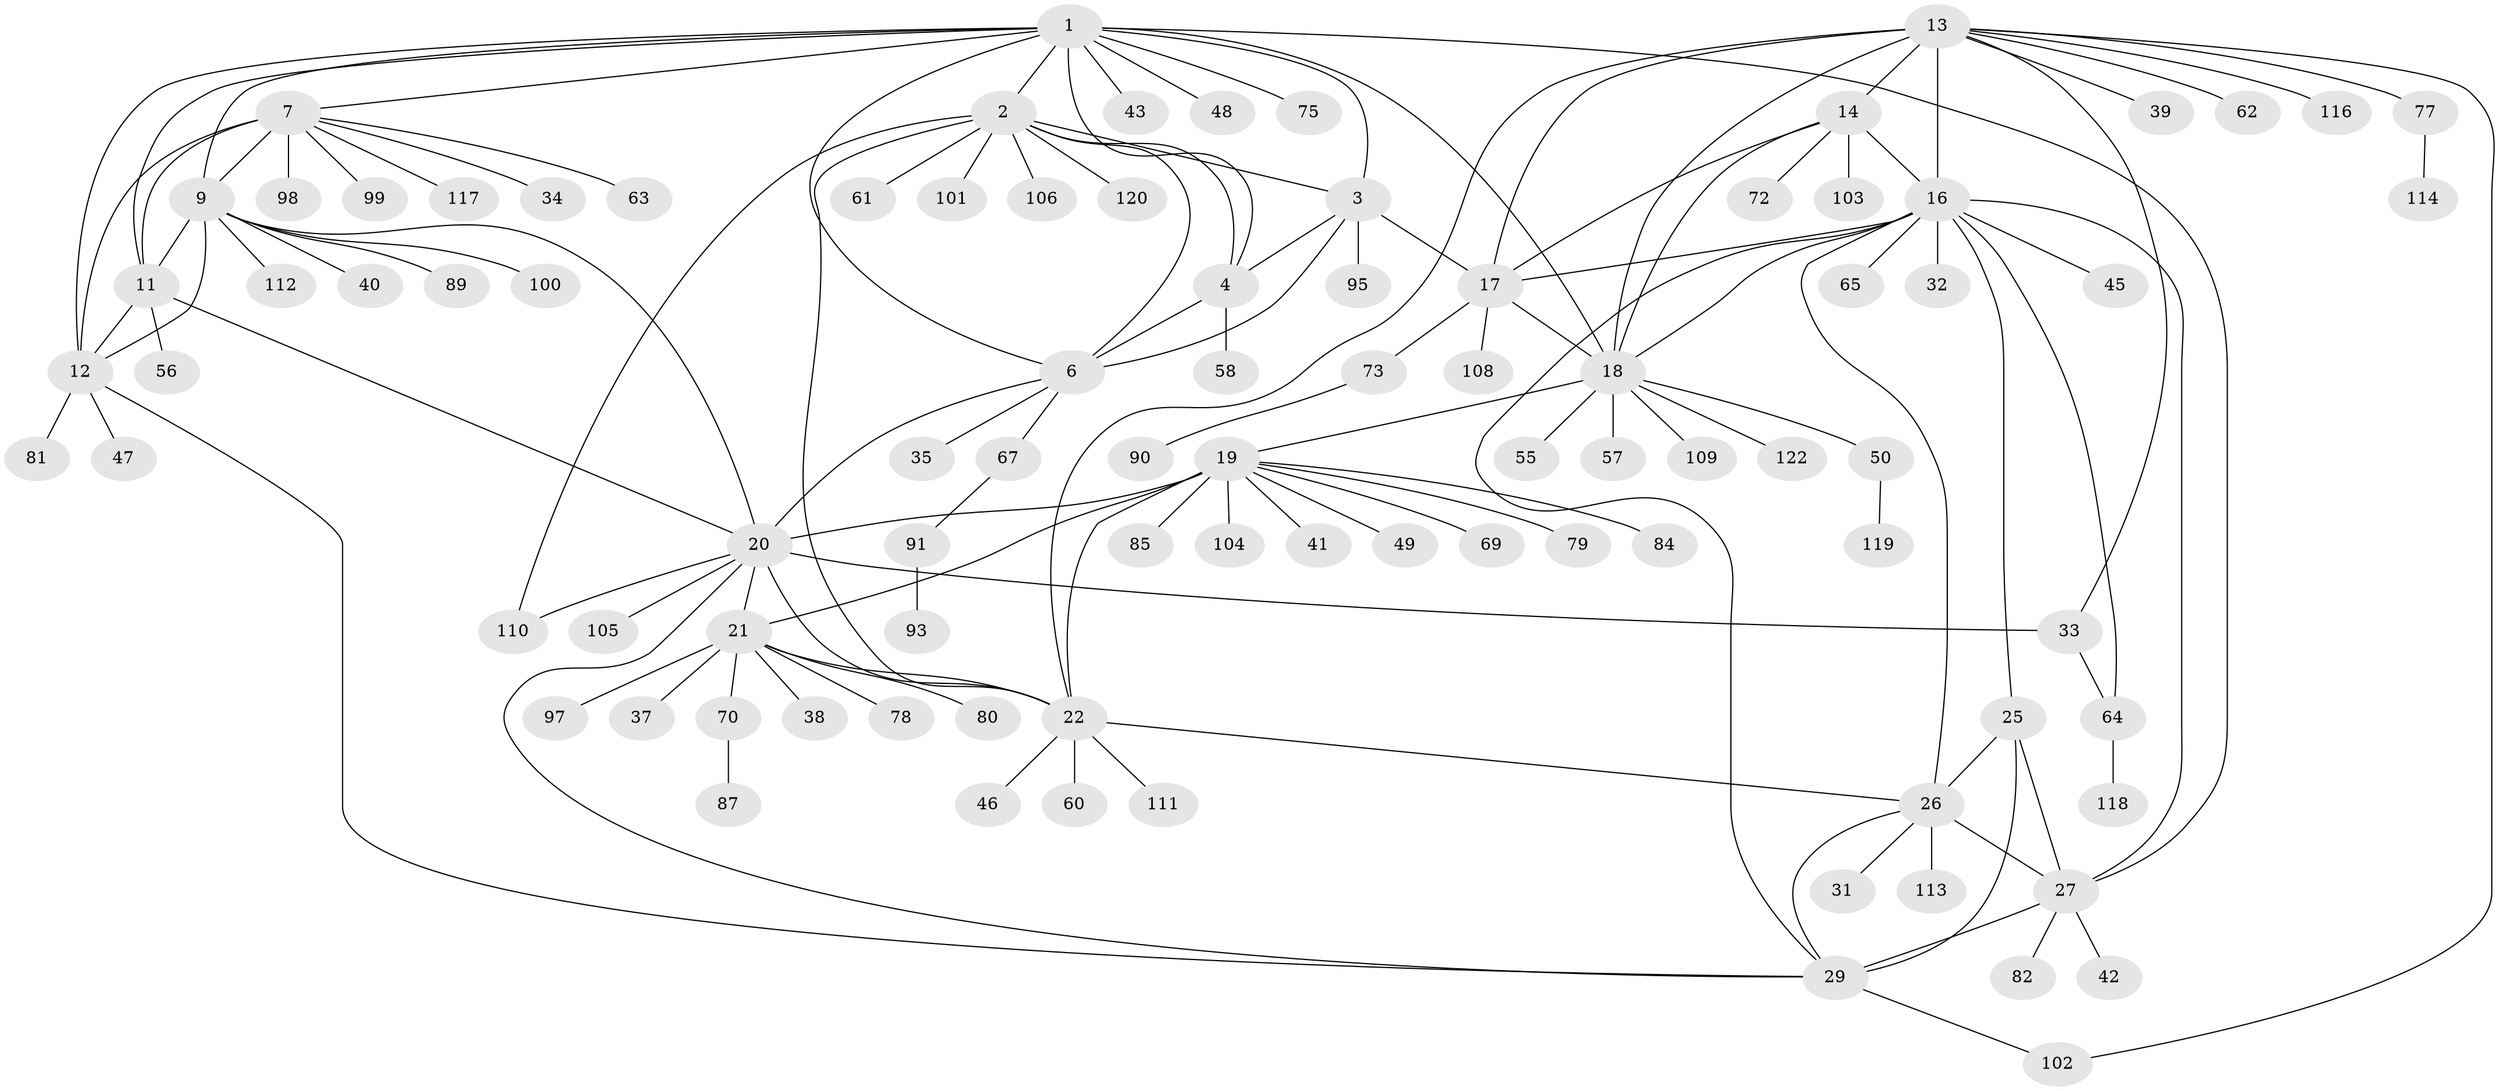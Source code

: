 // Generated by graph-tools (version 1.1) at 2025/24/03/03/25 07:24:10]
// undirected, 93 vertices, 133 edges
graph export_dot {
graph [start="1"]
  node [color=gray90,style=filled];
  1 [super="+10"];
  2 [super="+52"];
  3 [super="+5"];
  4 [super="+123"];
  6 [super="+96"];
  7 [super="+8"];
  9 [super="+36"];
  11 [super="+44"];
  12 [super="+115"];
  13 [super="+15"];
  14 [super="+59"];
  16 [super="+30"];
  17 [super="+54"];
  18 [super="+68"];
  19 [super="+24"];
  20 [super="+94"];
  21 [super="+76"];
  22 [super="+23"];
  25;
  26 [super="+74"];
  27 [super="+28"];
  29 [super="+83"];
  31;
  32 [super="+71"];
  33 [super="+51"];
  34;
  35 [super="+66"];
  37;
  38;
  39 [super="+88"];
  40;
  41;
  42;
  43 [super="+53"];
  45;
  46;
  47;
  48;
  49;
  50 [super="+92"];
  55;
  56;
  57;
  58;
  60;
  61;
  62;
  63;
  64;
  65;
  67 [super="+107"];
  69 [super="+86"];
  70;
  72;
  73;
  75;
  77;
  78;
  79;
  80;
  81;
  82;
  84;
  85;
  87 [super="+121"];
  89;
  90;
  91;
  93;
  95;
  97;
  98;
  99;
  100;
  101;
  102;
  103;
  104;
  105;
  106;
  108;
  109;
  110;
  111;
  112;
  113;
  114;
  116;
  117;
  118;
  119;
  120;
  122;
  1 -- 2;
  1 -- 3 [weight=2];
  1 -- 4;
  1 -- 6;
  1 -- 43;
  1 -- 75;
  1 -- 27;
  1 -- 7 [weight=2];
  1 -- 9;
  1 -- 11;
  1 -- 12;
  1 -- 48;
  1 -- 18;
  2 -- 3 [weight=2];
  2 -- 4;
  2 -- 6;
  2 -- 61;
  2 -- 101;
  2 -- 106;
  2 -- 110;
  2 -- 120;
  2 -- 22;
  3 -- 4 [weight=2];
  3 -- 6 [weight=2];
  3 -- 17;
  3 -- 95;
  4 -- 6;
  4 -- 58;
  6 -- 35;
  6 -- 67;
  6 -- 20;
  7 -- 9 [weight=2];
  7 -- 11 [weight=2];
  7 -- 12 [weight=2];
  7 -- 99;
  7 -- 34;
  7 -- 98;
  7 -- 117;
  7 -- 63;
  9 -- 11;
  9 -- 12;
  9 -- 40;
  9 -- 89;
  9 -- 100;
  9 -- 112;
  9 -- 20;
  11 -- 12;
  11 -- 20;
  11 -- 56;
  12 -- 29;
  12 -- 47;
  12 -- 81;
  13 -- 14 [weight=2];
  13 -- 16 [weight=2];
  13 -- 17 [weight=2];
  13 -- 18 [weight=2];
  13 -- 22;
  13 -- 33;
  13 -- 77;
  13 -- 102;
  13 -- 116;
  13 -- 39;
  13 -- 62;
  14 -- 16;
  14 -- 17;
  14 -- 18;
  14 -- 72;
  14 -- 103;
  16 -- 17;
  16 -- 18;
  16 -- 32;
  16 -- 45;
  16 -- 64;
  16 -- 65;
  16 -- 25;
  16 -- 26;
  16 -- 27 [weight=2];
  16 -- 29;
  17 -- 18;
  17 -- 73;
  17 -- 108;
  18 -- 50;
  18 -- 55;
  18 -- 57;
  18 -- 109;
  18 -- 122;
  18 -- 19;
  19 -- 20 [weight=2];
  19 -- 21 [weight=2];
  19 -- 22 [weight=4];
  19 -- 84;
  19 -- 104;
  19 -- 69;
  19 -- 41;
  19 -- 79;
  19 -- 49;
  19 -- 85;
  20 -- 21;
  20 -- 22 [weight=2];
  20 -- 105;
  20 -- 110;
  20 -- 33;
  20 -- 29;
  21 -- 22 [weight=2];
  21 -- 37;
  21 -- 38;
  21 -- 70;
  21 -- 78;
  21 -- 80;
  21 -- 97;
  22 -- 46;
  22 -- 111;
  22 -- 26;
  22 -- 60;
  25 -- 26;
  25 -- 27 [weight=2];
  25 -- 29;
  26 -- 27 [weight=2];
  26 -- 29;
  26 -- 31;
  26 -- 113;
  27 -- 29 [weight=2];
  27 -- 42;
  27 -- 82;
  29 -- 102;
  33 -- 64;
  50 -- 119;
  64 -- 118;
  67 -- 91;
  70 -- 87;
  73 -- 90;
  77 -- 114;
  91 -- 93;
}

